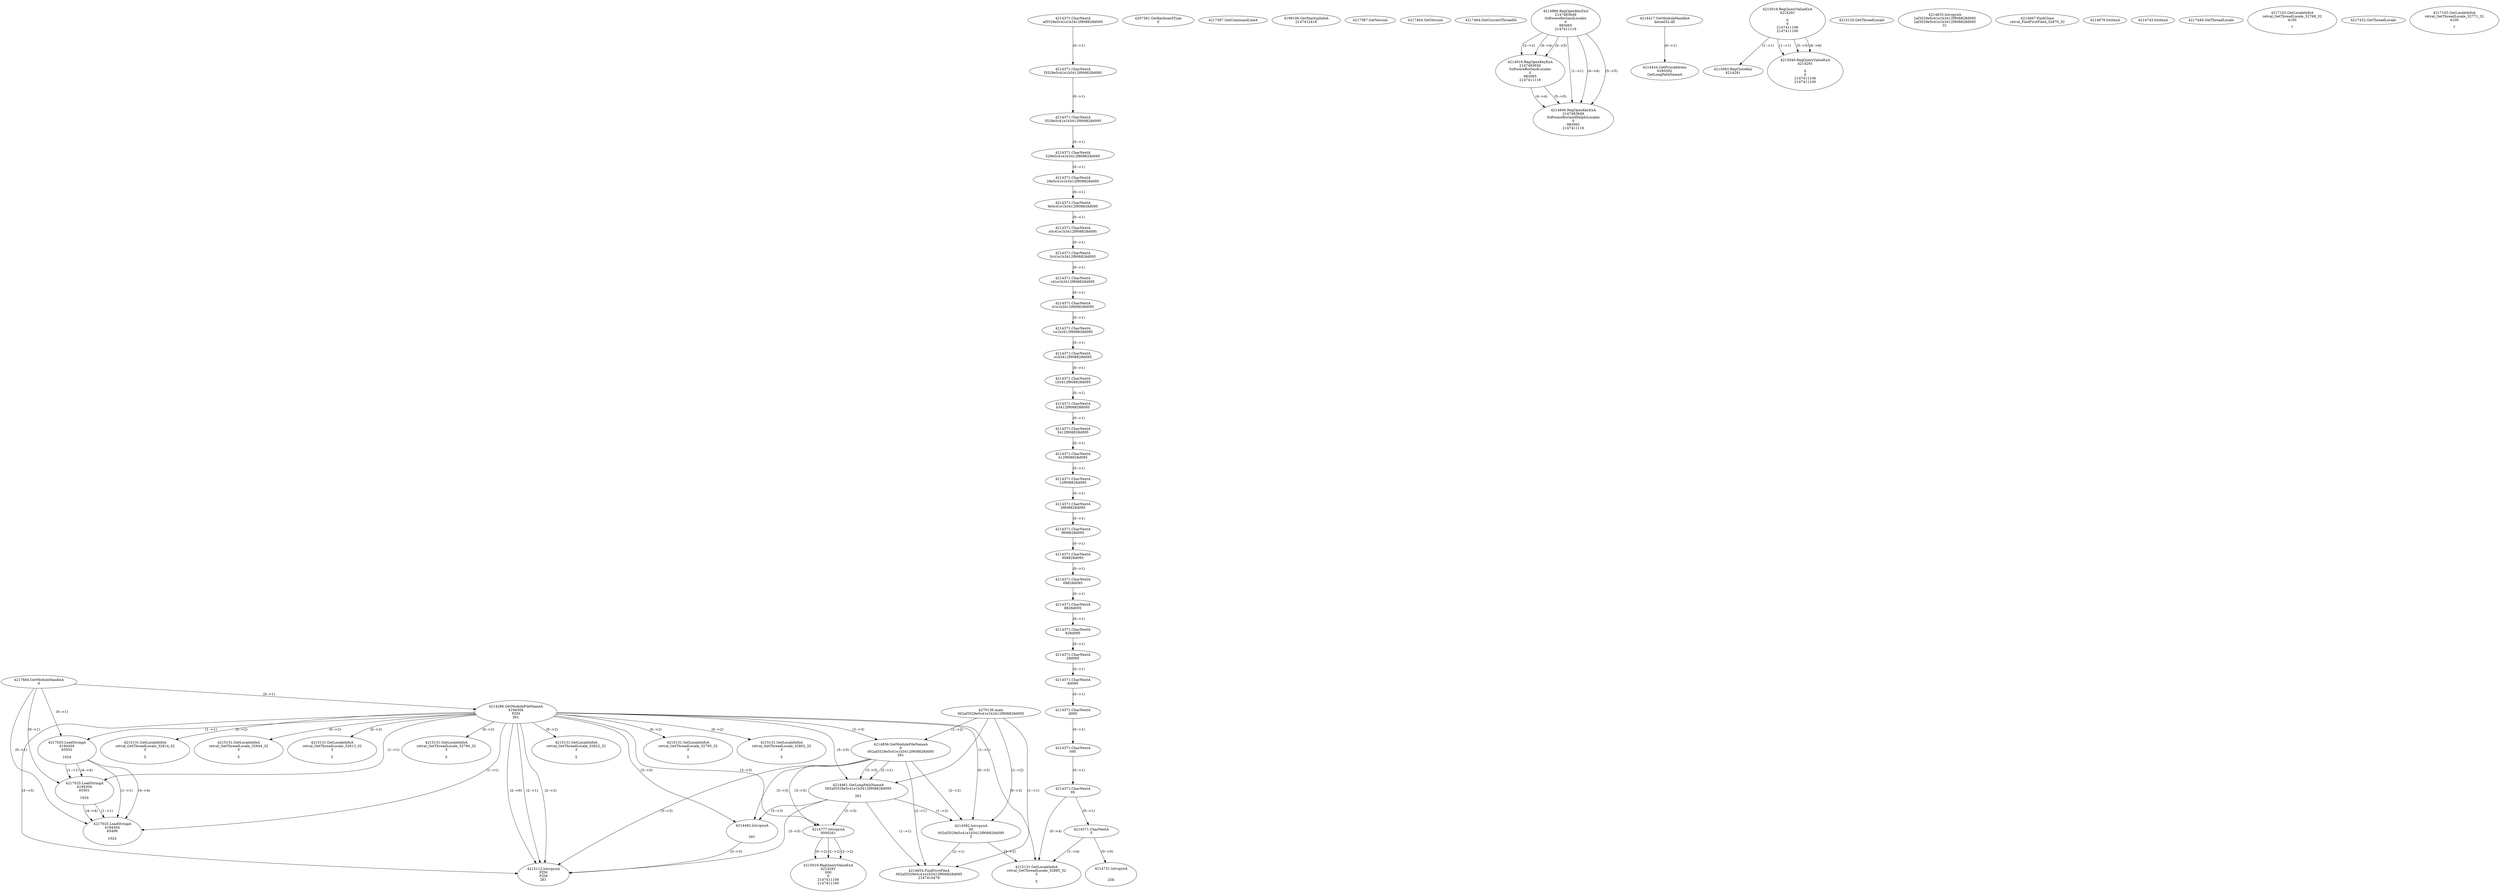 // Global SCDG with merge call
digraph {
	0 [label="4270136.main
002af3529e5c41e1b3412f908828d095"]
	1 [label="4217684.GetModuleHandleA
0"]
	2 [label="4207361.GetKeyboardType
0"]
	3 [label="4217367.GetCommandLineA
"]
	4 [label="4199106.GetStartupInfoA
2147412416"]
	5 [label="4217387.GetVersion
"]
	6 [label="4217404.GetVersion
"]
	7 [label="4217464.GetCurrentThreadId
"]
	8 [label="4214286.GetModuleFileNameA
4194304
PZM
261"]
	1 -> 8 [label="(0-->1)"]
	9 [label="4214856.GetModuleFileNameA
0
002af3529e5c41e1b3412f908828d095
261"]
	0 -> 9 [label="(1-->2)"]
	8 -> 9 [label="(3-->3)"]
	10 [label="4214886.RegOpenKeyExA
2147483649
Software\Borland\Locales
0
983065
2147411116"]
	11 [label="4214916.RegOpenKeyExA
2147483650
Software\Borland\Locales
0
983065
2147411116"]
	10 -> 11 [label="(2-->2)"]
	10 -> 11 [label="(4-->4)"]
	10 -> 11 [label="(5-->5)"]
	12 [label="4214417.GetModuleHandleA
kernel32.dll"]
	13 [label="4214434.GetProcAddress
6295592
GetLongPathNameA"]
	12 -> 13 [label="(0-->1)"]
	14 [label="4214461.GetLongPathNameA
002af3529e5c41e1b3412f908828d095

261"]
	0 -> 14 [label="(1-->1)"]
	9 -> 14 [label="(2-->1)"]
	8 -> 14 [label="(3-->3)"]
	9 -> 14 [label="(3-->3)"]
	15 [label="4214482.lstrcpynA


261"]
	8 -> 15 [label="(3-->3)"]
	9 -> 15 [label="(3-->3)"]
	14 -> 15 [label="(3-->3)"]
	16 [label="4215019.RegQueryValueExA
4214291

0
0
2147411106
2147411100"]
	17 [label="4215083.RegCloseKey
4214291"]
	16 -> 17 [label="(1-->1)"]
	18 [label="4215112.lstrcpynA
PZM
PZM
261"]
	8 -> 18 [label="(2-->1)"]
	8 -> 18 [label="(2-->2)"]
	8 -> 18 [label="(3-->3)"]
	9 -> 18 [label="(3-->3)"]
	14 -> 18 [label="(3-->3)"]
	15 -> 18 [label="(3-->3)"]
	8 -> 18 [label="(2-->0)"]
	19 [label="4215125.GetThreadLocale
"]
	20 [label="4215131.GetLocaleInfoA
retval_GetThreadLocale_32813_32
3

5"]
	8 -> 20 [label="(0-->2)"]
	21 [label="4217025.LoadStringA
4194304
65502

1024"]
	1 -> 21 [label="(0-->1)"]
	8 -> 21 [label="(1-->1)"]
	22 [label="4217025.LoadStringA
4194304
65501

1024"]
	1 -> 22 [label="(0-->1)"]
	8 -> 22 [label="(1-->1)"]
	21 -> 22 [label="(1-->1)"]
	21 -> 22 [label="(4-->4)"]
	23 [label="4214946.RegOpenKeyExA
2147483649
Software\Borland\Delphi\Locales
0
983065
2147411116"]
	10 -> 23 [label="(1-->1)"]
	10 -> 23 [label="(4-->4)"]
	11 -> 23 [label="(4-->4)"]
	10 -> 23 [label="(5-->5)"]
	11 -> 23 [label="(5-->5)"]
	24 [label="4215131.GetLocaleInfoA
retval_GetThreadLocale_32790_32
3

5"]
	8 -> 24 [label="(0-->2)"]
	25 [label="4214582.lstrcpynA
00
002af3529e5c41e1b3412f908828d095
3"]
	0 -> 25 [label="(1-->2)"]
	9 -> 25 [label="(2-->2)"]
	14 -> 25 [label="(1-->2)"]
	8 -> 25 [label="(0-->3)"]
	26 [label="4214371.CharNextA
af3529e5c41e1b3412f908828d095"]
	27 [label="4214371.CharNextA
f3529e5c41e1b3412f908828d095"]
	26 -> 27 [label="(0-->1)"]
	28 [label="4214371.CharNextA
3529e5c41e1b3412f908828d095"]
	27 -> 28 [label="(0-->1)"]
	29 [label="4214371.CharNextA
529e5c41e1b3412f908828d095"]
	28 -> 29 [label="(0-->1)"]
	30 [label="4214371.CharNextA
29e5c41e1b3412f908828d095"]
	29 -> 30 [label="(0-->1)"]
	31 [label="4214371.CharNextA
9e5c41e1b3412f908828d095"]
	30 -> 31 [label="(0-->1)"]
	32 [label="4214371.CharNextA
e5c41e1b3412f908828d095"]
	31 -> 32 [label="(0-->1)"]
	33 [label="4214371.CharNextA
5c41e1b3412f908828d095"]
	32 -> 33 [label="(0-->1)"]
	34 [label="4214371.CharNextA
c41e1b3412f908828d095"]
	33 -> 34 [label="(0-->1)"]
	35 [label="4214371.CharNextA
41e1b3412f908828d095"]
	34 -> 35 [label="(0-->1)"]
	36 [label="4214371.CharNextA
1e1b3412f908828d095"]
	35 -> 36 [label="(0-->1)"]
	37 [label="4214371.CharNextA
e1b3412f908828d095"]
	36 -> 37 [label="(0-->1)"]
	38 [label="4214371.CharNextA
1b3412f908828d095"]
	37 -> 38 [label="(0-->1)"]
	39 [label="4214371.CharNextA
b3412f908828d095"]
	38 -> 39 [label="(0-->1)"]
	40 [label="4214371.CharNextA
3412f908828d095"]
	39 -> 40 [label="(0-->1)"]
	41 [label="4214371.CharNextA
412f908828d095"]
	40 -> 41 [label="(0-->1)"]
	42 [label="4214371.CharNextA
12f908828d095"]
	41 -> 42 [label="(0-->1)"]
	43 [label="4214371.CharNextA
2f908828d095"]
	42 -> 43 [label="(0-->1)"]
	44 [label="4214371.CharNextA
f908828d095"]
	43 -> 44 [label="(0-->1)"]
	45 [label="4214371.CharNextA
908828d095"]
	44 -> 45 [label="(0-->1)"]
	46 [label="4214371.CharNextA
08828d095"]
	45 -> 46 [label="(0-->1)"]
	47 [label="4214371.CharNextA
8828d095"]
	46 -> 47 [label="(0-->1)"]
	48 [label="4214371.CharNextA
828d095"]
	47 -> 48 [label="(0-->1)"]
	49 [label="4214371.CharNextA
28d095"]
	48 -> 49 [label="(0-->1)"]
	50 [label="4214371.CharNextA
8d095"]
	49 -> 50 [label="(0-->1)"]
	51 [label="4214371.CharNextA
d095"]
	50 -> 51 [label="(0-->1)"]
	52 [label="4214371.CharNextA
095"]
	51 -> 52 [label="(0-->1)"]
	53 [label="4214371.CharNextA
95"]
	52 -> 53 [label="(0-->1)"]
	54 [label="4214371.CharNextA
5"]
	53 -> 54 [label="(0-->1)"]
	55 [label="4214635.lstrcpynA
2af3529e5c41e1b3412f908828d095
2af3529e5c41e1b3412f908828d095
31"]
	56 [label="4214654.FindFirstFileA
002af3529e5c41e1b3412f908828d095
2147410478"]
	0 -> 56 [label="(1-->1)"]
	9 -> 56 [label="(2-->1)"]
	14 -> 56 [label="(1-->1)"]
	25 -> 56 [label="(2-->1)"]
	57 [label="4214667.FindClose
retval_FindFirstFileA_32870_32"]
	58 [label="4214679.lstrlenA
"]
	59 [label="4214731.lstrcpynA


258"]
	54 -> 59 [label="(0-->0)"]
	60 [label="4214743.lstrlenA
"]
	61 [label="4214777.lstrcpynA
00\
00\
261"]
	8 -> 61 [label="(3-->3)"]
	9 -> 61 [label="(3-->3)"]
	14 -> 61 [label="(3-->3)"]
	62 [label="4215019.RegQueryValueExA
4214291
00\
0
0
2147411106
2147411100"]
	61 -> 62 [label="(1-->2)"]
	61 -> 62 [label="(2-->2)"]
	61 -> 62 [label="(0-->2)"]
	63 [label="4215131.GetLocaleInfoA
retval_GetThreadLocale_32885_32
3

5"]
	8 -> 63 [label="(0-->2)"]
	25 -> 63 [label="(3-->2)"]
	53 -> 63 [label="(0-->4)"]
	54 -> 63 [label="(1-->4)"]
	64 [label="4215049.RegQueryValueExA
4214291

0
0
2147411106
2147411100"]
	16 -> 64 [label="(1-->1)"]
	16 -> 64 [label="(5-->5)"]
	16 -> 64 [label="(6-->6)"]
	65 [label="4215131.GetLocaleInfoA
retval_GetThreadLocale_32822_32
3

5"]
	8 -> 65 [label="(0-->2)"]
	66 [label="4217025.LoadStringA
4194304
65499

1024"]
	1 -> 66 [label="(0-->1)"]
	8 -> 66 [label="(1-->1)"]
	21 -> 66 [label="(1-->1)"]
	22 -> 66 [label="(1-->1)"]
	21 -> 66 [label="(4-->4)"]
	22 -> 66 [label="(4-->4)"]
	67 [label="4215131.GetLocaleInfoA
retval_GetThreadLocale_32795_32
3

5"]
	8 -> 67 [label="(0-->2)"]
	68 [label="4215131.GetLocaleInfoA
retval_GetThreadLocale_32802_32
3

5"]
	8 -> 68 [label="(0-->2)"]
	69 [label="4217449.GetThreadLocale
"]
	70 [label="4217102.GetLocaleInfoA
retval_GetThreadLocale_32768_32
4100

7"]
	71 [label="4215131.GetLocaleInfoA
retval_GetThreadLocale_32814_32
3

5"]
	8 -> 71 [label="(0-->2)"]
	72 [label="4217432.GetThreadLocale
"]
	73 [label="4217102.GetLocaleInfoA
retval_GetThreadLocale_32771_32
4100

7"]
	74 [label="4215131.GetLocaleInfoA
retval_GetThreadLocale_32844_32
3

5"]
	8 -> 74 [label="(0-->2)"]
}
